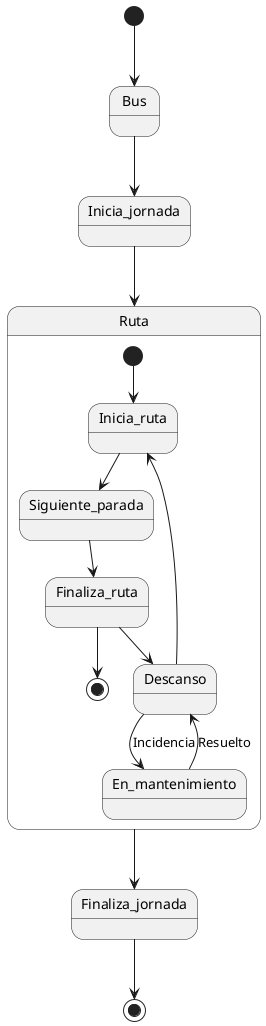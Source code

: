 @startuml
[*] --> Bus
Bus --> Inicia_jornada
Inicia_jornada --> Ruta

state Ruta {
    [*] --> Inicia_ruta
    Inicia_ruta --> Siguiente_parada
    Siguiente_parada --> Finaliza_ruta
    Finaliza_ruta --> Descanso
    Finaliza_ruta --> [*]
    Descanso --> Inicia_ruta
    Descanso --> En_mantenimiento : Incidencia
    En_mantenimiento --> Descanso : Resuelto
}

Ruta --> Finaliza_jornada
Finaliza_jornada --> [*]
@enduml
